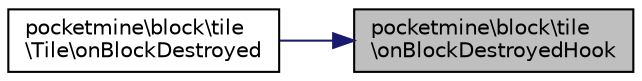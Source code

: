 digraph "pocketmine\block\tile\onBlockDestroyedHook"
{
 // INTERACTIVE_SVG=YES
 // LATEX_PDF_SIZE
  edge [fontname="Helvetica",fontsize="10",labelfontname="Helvetica",labelfontsize="10"];
  node [fontname="Helvetica",fontsize="10",shape=record];
  rankdir="RL";
  Node1 [label="pocketmine\\block\\tile\l\\onBlockDestroyedHook",height=0.2,width=0.4,color="black", fillcolor="grey75", style="filled", fontcolor="black",tooltip=" "];
  Node1 -> Node2 [dir="back",color="midnightblue",fontsize="10",style="solid",fontname="Helvetica"];
  Node2 [label="pocketmine\\block\\tile\l\\Tile\\onBlockDestroyed",height=0.2,width=0.4,color="black", fillcolor="white", style="filled",URL="$d9/d74/classpocketmine_1_1block_1_1tile_1_1_tile.html#a9a0a80ed9de93d8793c30f0d2486d701",tooltip=" "];
}
